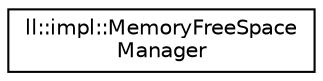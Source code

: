 digraph "Graphical Class Hierarchy"
{
 // LATEX_PDF_SIZE
  edge [fontname="Helvetica",fontsize="10",labelfontname="Helvetica",labelfontsize="10"];
  node [fontname="Helvetica",fontsize="10",shape=record];
  rankdir="LR";
  Node0 [label="ll::impl::MemoryFreeSpace\lManager",height=0.2,width=0.4,color="black", fillcolor="white", style="filled",URL="$da/d47/classll_1_1impl_1_1MemoryFreeSpaceManager.html",tooltip=" "];
}
